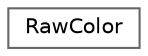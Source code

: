 digraph "Graphical Class Hierarchy"
{
 // LATEX_PDF_SIZE
  bgcolor="transparent";
  edge [fontname=Helvetica,fontsize=10,labelfontname=Helvetica,labelfontsize=10];
  node [fontname=Helvetica,fontsize=10,shape=box,height=0.2,width=0.4];
  rankdir="LR";
  Node0 [id="Node000000",label="RawColor",height=0.2,width=0.4,color="grey40", fillcolor="white", style="filled",URL="$structRawColor.html",tooltip="Represents a raw color."];
}

